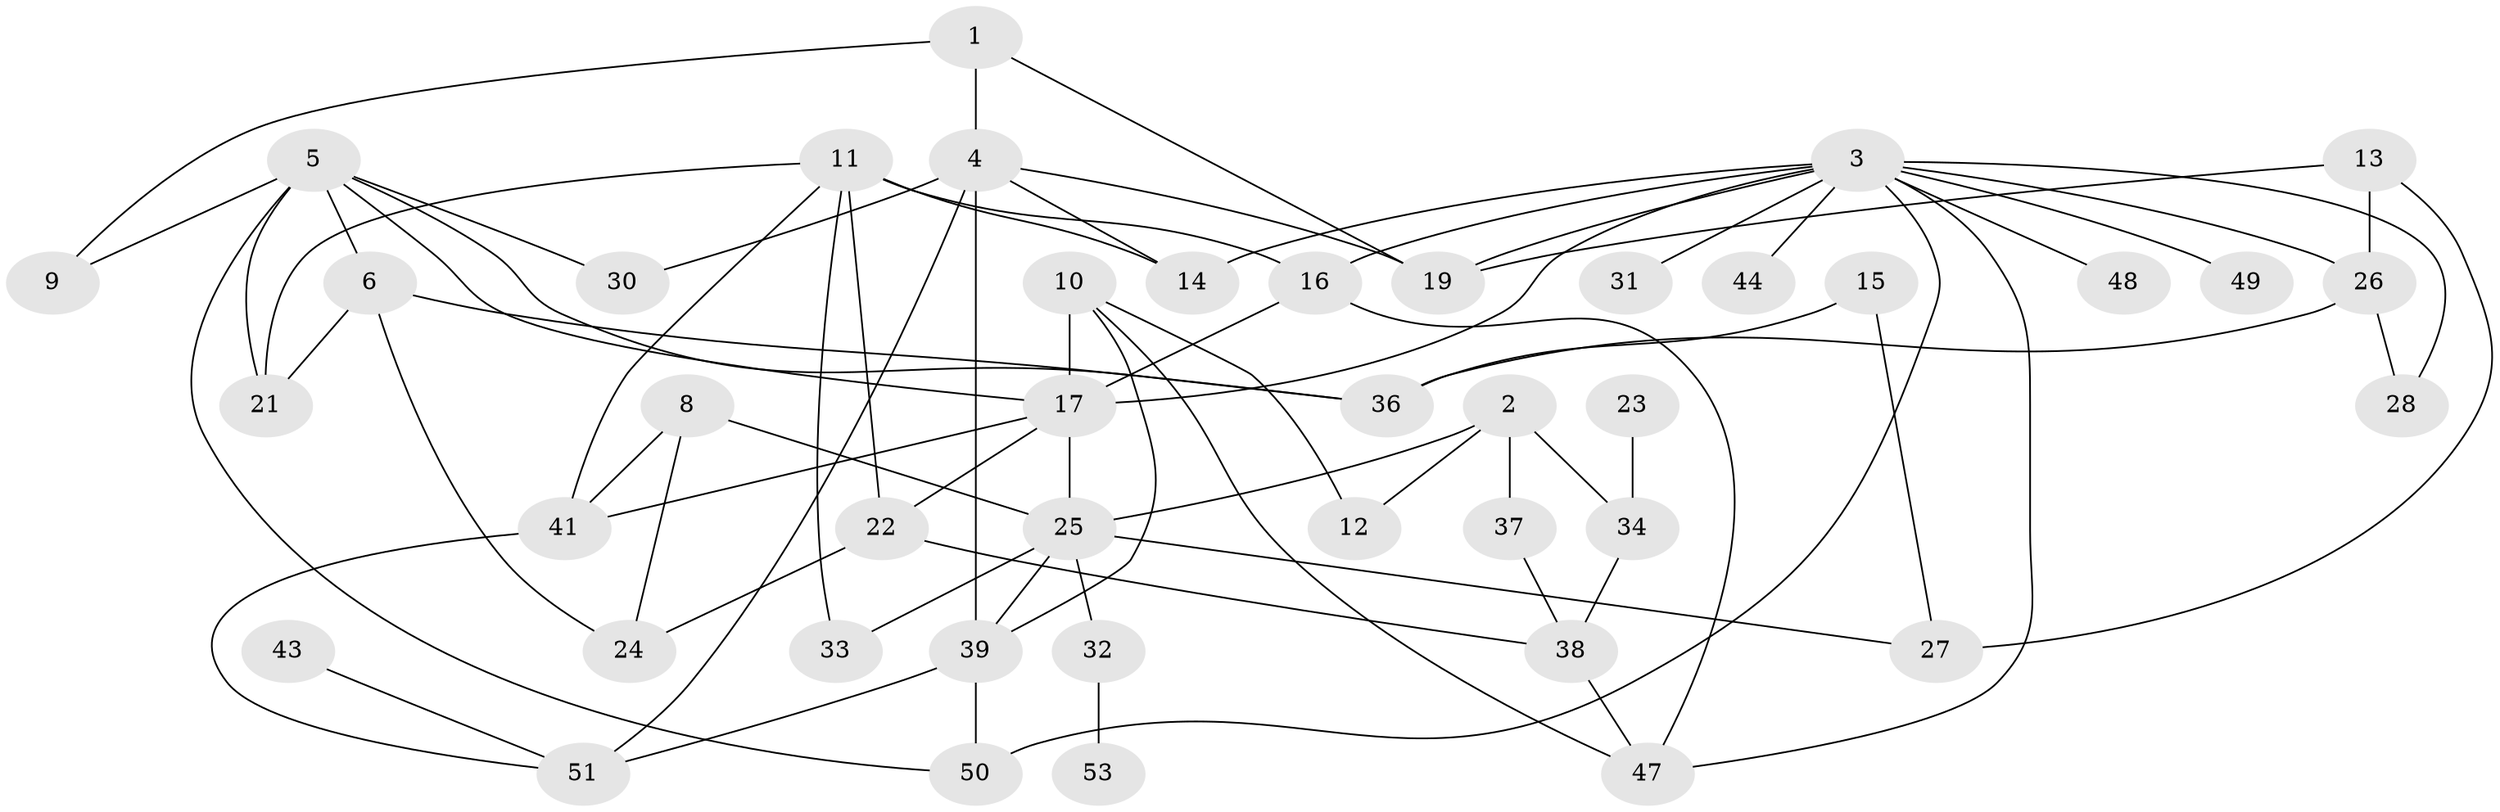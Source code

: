 // original degree distribution, {4: 0.102803738317757, 2: 0.27102803738317754, 5: 0.08411214953271028, 3: 0.19626168224299065, 0: 0.09345794392523364, 1: 0.21495327102803738, 6: 0.009345794392523364, 8: 0.018691588785046728, 7: 0.009345794392523364}
// Generated by graph-tools (version 1.1) at 2025/33/03/09/25 02:33:36]
// undirected, 43 vertices, 74 edges
graph export_dot {
graph [start="1"]
  node [color=gray90,style=filled];
  1;
  2;
  3;
  4;
  5;
  6;
  8;
  9;
  10;
  11;
  12;
  13;
  14;
  15;
  16;
  17;
  19;
  21;
  22;
  23;
  24;
  25;
  26;
  27;
  28;
  30;
  31;
  32;
  33;
  34;
  36;
  37;
  38;
  39;
  41;
  43;
  44;
  47;
  48;
  49;
  50;
  51;
  53;
  1 -- 4 [weight=1.0];
  1 -- 9 [weight=1.0];
  1 -- 19 [weight=1.0];
  2 -- 12 [weight=1.0];
  2 -- 25 [weight=1.0];
  2 -- 34 [weight=1.0];
  2 -- 37 [weight=1.0];
  3 -- 14 [weight=1.0];
  3 -- 16 [weight=1.0];
  3 -- 17 [weight=1.0];
  3 -- 19 [weight=1.0];
  3 -- 26 [weight=1.0];
  3 -- 28 [weight=1.0];
  3 -- 31 [weight=1.0];
  3 -- 44 [weight=1.0];
  3 -- 47 [weight=1.0];
  3 -- 48 [weight=1.0];
  3 -- 49 [weight=1.0];
  3 -- 50 [weight=1.0];
  4 -- 14 [weight=1.0];
  4 -- 19 [weight=1.0];
  4 -- 30 [weight=1.0];
  4 -- 39 [weight=1.0];
  4 -- 51 [weight=1.0];
  5 -- 6 [weight=1.0];
  5 -- 9 [weight=1.0];
  5 -- 17 [weight=1.0];
  5 -- 21 [weight=2.0];
  5 -- 30 [weight=1.0];
  5 -- 36 [weight=1.0];
  5 -- 50 [weight=1.0];
  6 -- 21 [weight=1.0];
  6 -- 24 [weight=1.0];
  6 -- 36 [weight=1.0];
  8 -- 24 [weight=1.0];
  8 -- 25 [weight=1.0];
  8 -- 41 [weight=2.0];
  10 -- 12 [weight=1.0];
  10 -- 17 [weight=2.0];
  10 -- 39 [weight=1.0];
  10 -- 47 [weight=1.0];
  11 -- 14 [weight=2.0];
  11 -- 16 [weight=1.0];
  11 -- 21 [weight=1.0];
  11 -- 22 [weight=1.0];
  11 -- 33 [weight=1.0];
  11 -- 41 [weight=1.0];
  13 -- 19 [weight=1.0];
  13 -- 26 [weight=1.0];
  13 -- 27 [weight=1.0];
  15 -- 27 [weight=1.0];
  15 -- 36 [weight=1.0];
  16 -- 17 [weight=1.0];
  16 -- 47 [weight=1.0];
  17 -- 22 [weight=1.0];
  17 -- 25 [weight=1.0];
  17 -- 41 [weight=2.0];
  22 -- 24 [weight=1.0];
  22 -- 38 [weight=1.0];
  23 -- 34 [weight=1.0];
  25 -- 27 [weight=1.0];
  25 -- 32 [weight=1.0];
  25 -- 33 [weight=1.0];
  25 -- 39 [weight=1.0];
  26 -- 28 [weight=1.0];
  26 -- 36 [weight=1.0];
  32 -- 53 [weight=1.0];
  34 -- 38 [weight=1.0];
  37 -- 38 [weight=1.0];
  38 -- 47 [weight=1.0];
  39 -- 50 [weight=1.0];
  39 -- 51 [weight=1.0];
  41 -- 51 [weight=1.0];
  43 -- 51 [weight=1.0];
}
